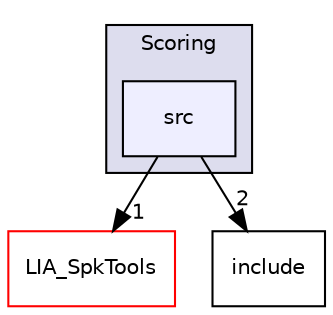 digraph "LIA_Utils/Scoring/src" {
  compound=true
  node [ fontsize="10", fontname="Helvetica"];
  edge [ labelfontsize="10", labelfontname="Helvetica"];
  subgraph clusterdir_23c1953c7f2204d1711204c98d9df544 {
    graph [ bgcolor="#ddddee", pencolor="black", label="Scoring" fontname="Helvetica", fontsize="10", URL="dir_23c1953c7f2204d1711204c98d9df544.html"]
  dir_f8eb3555434a20d269b91265fcac1a34 [shape=box, label="src", style="filled", fillcolor="#eeeeff", pencolor="black", URL="dir_f8eb3555434a20d269b91265fcac1a34.html"];
  }
  dir_7b9f40c7474acebf25e66f966c5b9c6a [shape=box label="LIA_SpkTools" fillcolor="white" style="filled" color="red" URL="dir_7b9f40c7474acebf25e66f966c5b9c6a.html"];
  dir_74076d844fb883f2c567607c880f3953 [shape=box label="include" URL="dir_74076d844fb883f2c567607c880f3953.html"];
  dir_f8eb3555434a20d269b91265fcac1a34->dir_7b9f40c7474acebf25e66f966c5b9c6a [headlabel="1", labeldistance=1.5 headhref="dir_000152_000110.html"];
  dir_f8eb3555434a20d269b91265fcac1a34->dir_74076d844fb883f2c567607c880f3953 [headlabel="2", labeldistance=1.5 headhref="dir_000152_000151.html"];
}
